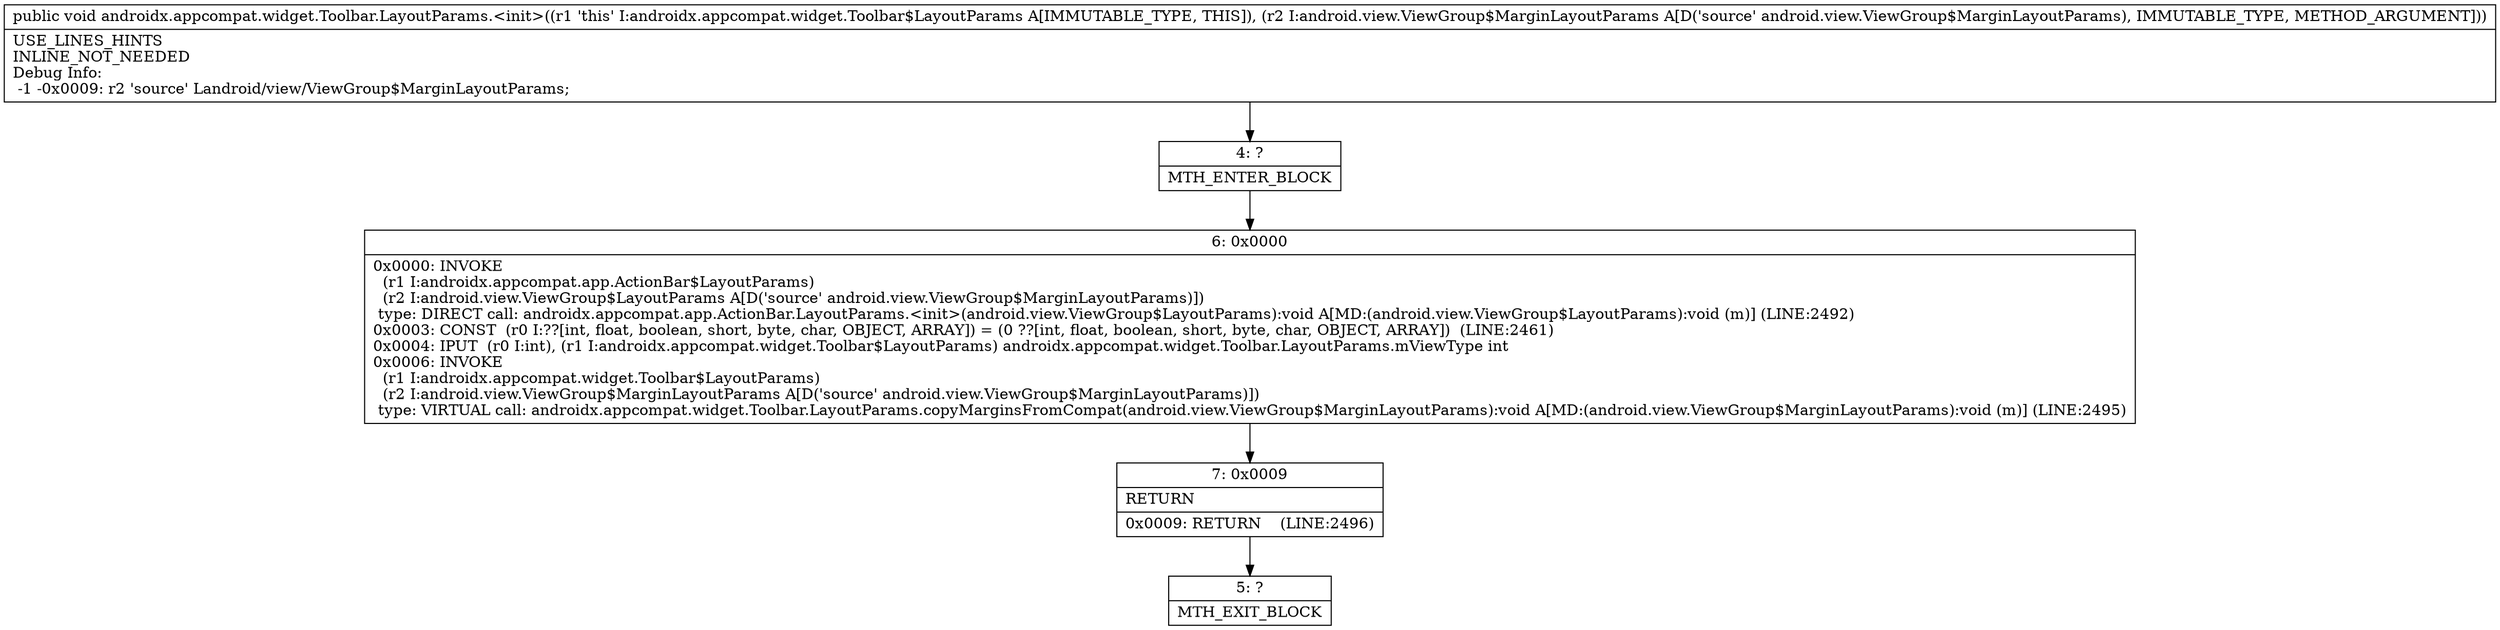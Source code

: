digraph "CFG forandroidx.appcompat.widget.Toolbar.LayoutParams.\<init\>(Landroid\/view\/ViewGroup$MarginLayoutParams;)V" {
Node_4 [shape=record,label="{4\:\ ?|MTH_ENTER_BLOCK\l}"];
Node_6 [shape=record,label="{6\:\ 0x0000|0x0000: INVOKE  \l  (r1 I:androidx.appcompat.app.ActionBar$LayoutParams)\l  (r2 I:android.view.ViewGroup$LayoutParams A[D('source' android.view.ViewGroup$MarginLayoutParams)])\l type: DIRECT call: androidx.appcompat.app.ActionBar.LayoutParams.\<init\>(android.view.ViewGroup$LayoutParams):void A[MD:(android.view.ViewGroup$LayoutParams):void (m)] (LINE:2492)\l0x0003: CONST  (r0 I:??[int, float, boolean, short, byte, char, OBJECT, ARRAY]) = (0 ??[int, float, boolean, short, byte, char, OBJECT, ARRAY])  (LINE:2461)\l0x0004: IPUT  (r0 I:int), (r1 I:androidx.appcompat.widget.Toolbar$LayoutParams) androidx.appcompat.widget.Toolbar.LayoutParams.mViewType int \l0x0006: INVOKE  \l  (r1 I:androidx.appcompat.widget.Toolbar$LayoutParams)\l  (r2 I:android.view.ViewGroup$MarginLayoutParams A[D('source' android.view.ViewGroup$MarginLayoutParams)])\l type: VIRTUAL call: androidx.appcompat.widget.Toolbar.LayoutParams.copyMarginsFromCompat(android.view.ViewGroup$MarginLayoutParams):void A[MD:(android.view.ViewGroup$MarginLayoutParams):void (m)] (LINE:2495)\l}"];
Node_7 [shape=record,label="{7\:\ 0x0009|RETURN\l|0x0009: RETURN    (LINE:2496)\l}"];
Node_5 [shape=record,label="{5\:\ ?|MTH_EXIT_BLOCK\l}"];
MethodNode[shape=record,label="{public void androidx.appcompat.widget.Toolbar.LayoutParams.\<init\>((r1 'this' I:androidx.appcompat.widget.Toolbar$LayoutParams A[IMMUTABLE_TYPE, THIS]), (r2 I:android.view.ViewGroup$MarginLayoutParams A[D('source' android.view.ViewGroup$MarginLayoutParams), IMMUTABLE_TYPE, METHOD_ARGUMENT]))  | USE_LINES_HINTS\lINLINE_NOT_NEEDED\lDebug Info:\l  \-1 \-0x0009: r2 'source' Landroid\/view\/ViewGroup$MarginLayoutParams;\l}"];
MethodNode -> Node_4;Node_4 -> Node_6;
Node_6 -> Node_7;
Node_7 -> Node_5;
}

